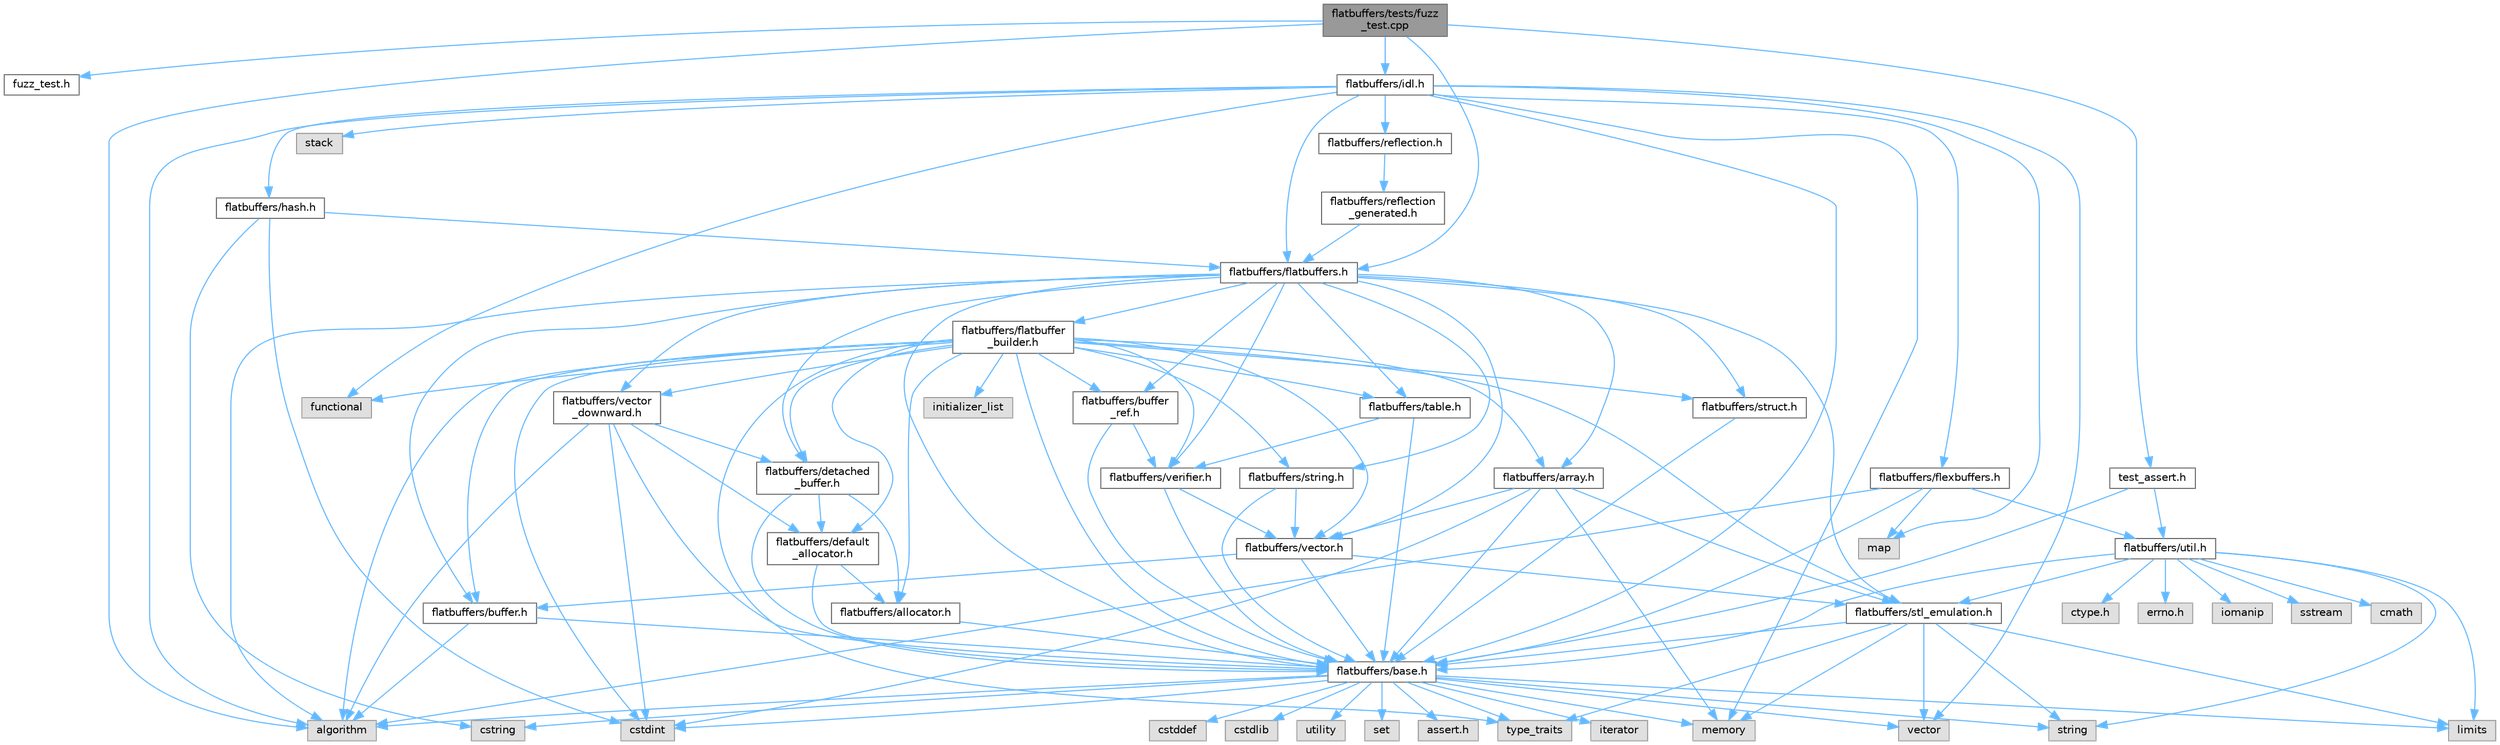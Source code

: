 digraph "flatbuffers/tests/fuzz_test.cpp"
{
 // LATEX_PDF_SIZE
  bgcolor="transparent";
  edge [fontname=Helvetica,fontsize=10,labelfontname=Helvetica,labelfontsize=10];
  node [fontname=Helvetica,fontsize=10,shape=box,height=0.2,width=0.4];
  Node1 [id="Node000001",label="flatbuffers/tests/fuzz\l_test.cpp",height=0.2,width=0.4,color="gray40", fillcolor="grey60", style="filled", fontcolor="black",tooltip=" "];
  Node1 -> Node2 [id="edge120_Node000001_Node000002",color="steelblue1",style="solid",tooltip=" "];
  Node2 [id="Node000002",label="fuzz_test.h",height=0.2,width=0.4,color="grey40", fillcolor="white", style="filled",URL="$fuzz__test_8h.html",tooltip=" "];
  Node1 -> Node3 [id="edge121_Node000001_Node000003",color="steelblue1",style="solid",tooltip=" "];
  Node3 [id="Node000003",label="algorithm",height=0.2,width=0.4,color="grey60", fillcolor="#E0E0E0", style="filled",tooltip=" "];
  Node1 -> Node4 [id="edge122_Node000001_Node000004",color="steelblue1",style="solid",tooltip=" "];
  Node4 [id="Node000004",label="flatbuffers/flatbuffers.h",height=0.2,width=0.4,color="grey40", fillcolor="white", style="filled",URL="$flatbuffers_8h.html",tooltip=" "];
  Node4 -> Node3 [id="edge123_Node000004_Node000003",color="steelblue1",style="solid",tooltip=" "];
  Node4 -> Node5 [id="edge124_Node000004_Node000005",color="steelblue1",style="solid",tooltip=" "];
  Node5 [id="Node000005",label="flatbuffers/array.h",height=0.2,width=0.4,color="grey40", fillcolor="white", style="filled",URL="$array_8h.html",tooltip=" "];
  Node5 -> Node6 [id="edge125_Node000005_Node000006",color="steelblue1",style="solid",tooltip=" "];
  Node6 [id="Node000006",label="cstdint",height=0.2,width=0.4,color="grey60", fillcolor="#E0E0E0", style="filled",tooltip=" "];
  Node5 -> Node7 [id="edge126_Node000005_Node000007",color="steelblue1",style="solid",tooltip=" "];
  Node7 [id="Node000007",label="memory",height=0.2,width=0.4,color="grey60", fillcolor="#E0E0E0", style="filled",tooltip=" "];
  Node5 -> Node8 [id="edge127_Node000005_Node000008",color="steelblue1",style="solid",tooltip=" "];
  Node8 [id="Node000008",label="flatbuffers/base.h",height=0.2,width=0.4,color="grey40", fillcolor="white", style="filled",URL="$base_8h.html",tooltip=" "];
  Node8 -> Node9 [id="edge128_Node000008_Node000009",color="steelblue1",style="solid",tooltip=" "];
  Node9 [id="Node000009",label="assert.h",height=0.2,width=0.4,color="grey60", fillcolor="#E0E0E0", style="filled",tooltip=" "];
  Node8 -> Node6 [id="edge129_Node000008_Node000006",color="steelblue1",style="solid",tooltip=" "];
  Node8 -> Node10 [id="edge130_Node000008_Node000010",color="steelblue1",style="solid",tooltip=" "];
  Node10 [id="Node000010",label="cstddef",height=0.2,width=0.4,color="grey60", fillcolor="#E0E0E0", style="filled",tooltip=" "];
  Node8 -> Node11 [id="edge131_Node000008_Node000011",color="steelblue1",style="solid",tooltip=" "];
  Node11 [id="Node000011",label="cstdlib",height=0.2,width=0.4,color="grey60", fillcolor="#E0E0E0", style="filled",tooltip=" "];
  Node8 -> Node12 [id="edge132_Node000008_Node000012",color="steelblue1",style="solid",tooltip=" "];
  Node12 [id="Node000012",label="cstring",height=0.2,width=0.4,color="grey60", fillcolor="#E0E0E0", style="filled",tooltip=" "];
  Node8 -> Node13 [id="edge133_Node000008_Node000013",color="steelblue1",style="solid",tooltip=" "];
  Node13 [id="Node000013",label="utility",height=0.2,width=0.4,color="grey60", fillcolor="#E0E0E0", style="filled",tooltip=" "];
  Node8 -> Node14 [id="edge134_Node000008_Node000014",color="steelblue1",style="solid",tooltip=" "];
  Node14 [id="Node000014",label="string",height=0.2,width=0.4,color="grey60", fillcolor="#E0E0E0", style="filled",tooltip=" "];
  Node8 -> Node15 [id="edge135_Node000008_Node000015",color="steelblue1",style="solid",tooltip=" "];
  Node15 [id="Node000015",label="type_traits",height=0.2,width=0.4,color="grey60", fillcolor="#E0E0E0", style="filled",tooltip=" "];
  Node8 -> Node16 [id="edge136_Node000008_Node000016",color="steelblue1",style="solid",tooltip=" "];
  Node16 [id="Node000016",label="vector",height=0.2,width=0.4,color="grey60", fillcolor="#E0E0E0", style="filled",tooltip=" "];
  Node8 -> Node17 [id="edge137_Node000008_Node000017",color="steelblue1",style="solid",tooltip=" "];
  Node17 [id="Node000017",label="set",height=0.2,width=0.4,color="grey60", fillcolor="#E0E0E0", style="filled",tooltip=" "];
  Node8 -> Node3 [id="edge138_Node000008_Node000003",color="steelblue1",style="solid",tooltip=" "];
  Node8 -> Node18 [id="edge139_Node000008_Node000018",color="steelblue1",style="solid",tooltip=" "];
  Node18 [id="Node000018",label="limits",height=0.2,width=0.4,color="grey60", fillcolor="#E0E0E0", style="filled",tooltip=" "];
  Node8 -> Node19 [id="edge140_Node000008_Node000019",color="steelblue1",style="solid",tooltip=" "];
  Node19 [id="Node000019",label="iterator",height=0.2,width=0.4,color="grey60", fillcolor="#E0E0E0", style="filled",tooltip=" "];
  Node8 -> Node7 [id="edge141_Node000008_Node000007",color="steelblue1",style="solid",tooltip=" "];
  Node5 -> Node20 [id="edge142_Node000005_Node000020",color="steelblue1",style="solid",tooltip=" "];
  Node20 [id="Node000020",label="flatbuffers/stl_emulation.h",height=0.2,width=0.4,color="grey40", fillcolor="white", style="filled",URL="$stl__emulation_8h.html",tooltip=" "];
  Node20 -> Node8 [id="edge143_Node000020_Node000008",color="steelblue1",style="solid",tooltip=" "];
  Node20 -> Node14 [id="edge144_Node000020_Node000014",color="steelblue1",style="solid",tooltip=" "];
  Node20 -> Node15 [id="edge145_Node000020_Node000015",color="steelblue1",style="solid",tooltip=" "];
  Node20 -> Node16 [id="edge146_Node000020_Node000016",color="steelblue1",style="solid",tooltip=" "];
  Node20 -> Node7 [id="edge147_Node000020_Node000007",color="steelblue1",style="solid",tooltip=" "];
  Node20 -> Node18 [id="edge148_Node000020_Node000018",color="steelblue1",style="solid",tooltip=" "];
  Node5 -> Node21 [id="edge149_Node000005_Node000021",color="steelblue1",style="solid",tooltip=" "];
  Node21 [id="Node000021",label="flatbuffers/vector.h",height=0.2,width=0.4,color="grey40", fillcolor="white", style="filled",URL="$vector_8h.html",tooltip=" "];
  Node21 -> Node8 [id="edge150_Node000021_Node000008",color="steelblue1",style="solid",tooltip=" "];
  Node21 -> Node22 [id="edge151_Node000021_Node000022",color="steelblue1",style="solid",tooltip=" "];
  Node22 [id="Node000022",label="flatbuffers/buffer.h",height=0.2,width=0.4,color="grey40", fillcolor="white", style="filled",URL="$buffer_8h.html",tooltip=" "];
  Node22 -> Node3 [id="edge152_Node000022_Node000003",color="steelblue1",style="solid",tooltip=" "];
  Node22 -> Node8 [id="edge153_Node000022_Node000008",color="steelblue1",style="solid",tooltip=" "];
  Node21 -> Node20 [id="edge154_Node000021_Node000020",color="steelblue1",style="solid",tooltip=" "];
  Node4 -> Node8 [id="edge155_Node000004_Node000008",color="steelblue1",style="solid",tooltip=" "];
  Node4 -> Node22 [id="edge156_Node000004_Node000022",color="steelblue1",style="solid",tooltip=" "];
  Node4 -> Node23 [id="edge157_Node000004_Node000023",color="steelblue1",style="solid",tooltip=" "];
  Node23 [id="Node000023",label="flatbuffers/buffer\l_ref.h",height=0.2,width=0.4,color="grey40", fillcolor="white", style="filled",URL="$buffer__ref_8h.html",tooltip=" "];
  Node23 -> Node8 [id="edge158_Node000023_Node000008",color="steelblue1",style="solid",tooltip=" "];
  Node23 -> Node24 [id="edge159_Node000023_Node000024",color="steelblue1",style="solid",tooltip=" "];
  Node24 [id="Node000024",label="flatbuffers/verifier.h",height=0.2,width=0.4,color="grey40", fillcolor="white", style="filled",URL="$verifier_8h.html",tooltip=" "];
  Node24 -> Node8 [id="edge160_Node000024_Node000008",color="steelblue1",style="solid",tooltip=" "];
  Node24 -> Node21 [id="edge161_Node000024_Node000021",color="steelblue1",style="solid",tooltip=" "];
  Node4 -> Node25 [id="edge162_Node000004_Node000025",color="steelblue1",style="solid",tooltip=" "];
  Node25 [id="Node000025",label="flatbuffers/detached\l_buffer.h",height=0.2,width=0.4,color="grey40", fillcolor="white", style="filled",URL="$detached__buffer_8h.html",tooltip=" "];
  Node25 -> Node26 [id="edge163_Node000025_Node000026",color="steelblue1",style="solid",tooltip=" "];
  Node26 [id="Node000026",label="flatbuffers/allocator.h",height=0.2,width=0.4,color="grey40", fillcolor="white", style="filled",URL="$allocator_8h.html",tooltip=" "];
  Node26 -> Node8 [id="edge164_Node000026_Node000008",color="steelblue1",style="solid",tooltip=" "];
  Node25 -> Node8 [id="edge165_Node000025_Node000008",color="steelblue1",style="solid",tooltip=" "];
  Node25 -> Node27 [id="edge166_Node000025_Node000027",color="steelblue1",style="solid",tooltip=" "];
  Node27 [id="Node000027",label="flatbuffers/default\l_allocator.h",height=0.2,width=0.4,color="grey40", fillcolor="white", style="filled",URL="$default__allocator_8h.html",tooltip=" "];
  Node27 -> Node26 [id="edge167_Node000027_Node000026",color="steelblue1",style="solid",tooltip=" "];
  Node27 -> Node8 [id="edge168_Node000027_Node000008",color="steelblue1",style="solid",tooltip=" "];
  Node4 -> Node28 [id="edge169_Node000004_Node000028",color="steelblue1",style="solid",tooltip=" "];
  Node28 [id="Node000028",label="flatbuffers/flatbuffer\l_builder.h",height=0.2,width=0.4,color="grey40", fillcolor="white", style="filled",URL="$flatbuffer__builder_8h.html",tooltip=" "];
  Node28 -> Node3 [id="edge170_Node000028_Node000003",color="steelblue1",style="solid",tooltip=" "];
  Node28 -> Node6 [id="edge171_Node000028_Node000006",color="steelblue1",style="solid",tooltip=" "];
  Node28 -> Node29 [id="edge172_Node000028_Node000029",color="steelblue1",style="solid",tooltip=" "];
  Node29 [id="Node000029",label="functional",height=0.2,width=0.4,color="grey60", fillcolor="#E0E0E0", style="filled",tooltip=" "];
  Node28 -> Node30 [id="edge173_Node000028_Node000030",color="steelblue1",style="solid",tooltip=" "];
  Node30 [id="Node000030",label="initializer_list",height=0.2,width=0.4,color="grey60", fillcolor="#E0E0E0", style="filled",tooltip=" "];
  Node28 -> Node15 [id="edge174_Node000028_Node000015",color="steelblue1",style="solid",tooltip=" "];
  Node28 -> Node26 [id="edge175_Node000028_Node000026",color="steelblue1",style="solid",tooltip=" "];
  Node28 -> Node5 [id="edge176_Node000028_Node000005",color="steelblue1",style="solid",tooltip=" "];
  Node28 -> Node8 [id="edge177_Node000028_Node000008",color="steelblue1",style="solid",tooltip=" "];
  Node28 -> Node22 [id="edge178_Node000028_Node000022",color="steelblue1",style="solid",tooltip=" "];
  Node28 -> Node23 [id="edge179_Node000028_Node000023",color="steelblue1",style="solid",tooltip=" "];
  Node28 -> Node27 [id="edge180_Node000028_Node000027",color="steelblue1",style="solid",tooltip=" "];
  Node28 -> Node25 [id="edge181_Node000028_Node000025",color="steelblue1",style="solid",tooltip=" "];
  Node28 -> Node20 [id="edge182_Node000028_Node000020",color="steelblue1",style="solid",tooltip=" "];
  Node28 -> Node31 [id="edge183_Node000028_Node000031",color="steelblue1",style="solid",tooltip=" "];
  Node31 [id="Node000031",label="flatbuffers/string.h",height=0.2,width=0.4,color="grey40", fillcolor="white", style="filled",URL="$string_8h.html",tooltip=" "];
  Node31 -> Node8 [id="edge184_Node000031_Node000008",color="steelblue1",style="solid",tooltip=" "];
  Node31 -> Node21 [id="edge185_Node000031_Node000021",color="steelblue1",style="solid",tooltip=" "];
  Node28 -> Node32 [id="edge186_Node000028_Node000032",color="steelblue1",style="solid",tooltip=" "];
  Node32 [id="Node000032",label="flatbuffers/struct.h",height=0.2,width=0.4,color="grey40", fillcolor="white", style="filled",URL="$struct_8h.html",tooltip=" "];
  Node32 -> Node8 [id="edge187_Node000032_Node000008",color="steelblue1",style="solid",tooltip=" "];
  Node28 -> Node33 [id="edge188_Node000028_Node000033",color="steelblue1",style="solid",tooltip=" "];
  Node33 [id="Node000033",label="flatbuffers/table.h",height=0.2,width=0.4,color="grey40", fillcolor="white", style="filled",URL="$table_8h.html",tooltip=" "];
  Node33 -> Node8 [id="edge189_Node000033_Node000008",color="steelblue1",style="solid",tooltip=" "];
  Node33 -> Node24 [id="edge190_Node000033_Node000024",color="steelblue1",style="solid",tooltip=" "];
  Node28 -> Node21 [id="edge191_Node000028_Node000021",color="steelblue1",style="solid",tooltip=" "];
  Node28 -> Node34 [id="edge192_Node000028_Node000034",color="steelblue1",style="solid",tooltip=" "];
  Node34 [id="Node000034",label="flatbuffers/vector\l_downward.h",height=0.2,width=0.4,color="grey40", fillcolor="white", style="filled",URL="$vector__downward_8h.html",tooltip=" "];
  Node34 -> Node3 [id="edge193_Node000034_Node000003",color="steelblue1",style="solid",tooltip=" "];
  Node34 -> Node6 [id="edge194_Node000034_Node000006",color="steelblue1",style="solid",tooltip=" "];
  Node34 -> Node8 [id="edge195_Node000034_Node000008",color="steelblue1",style="solid",tooltip=" "];
  Node34 -> Node27 [id="edge196_Node000034_Node000027",color="steelblue1",style="solid",tooltip=" "];
  Node34 -> Node25 [id="edge197_Node000034_Node000025",color="steelblue1",style="solid",tooltip=" "];
  Node28 -> Node24 [id="edge198_Node000028_Node000024",color="steelblue1",style="solid",tooltip=" "];
  Node4 -> Node20 [id="edge199_Node000004_Node000020",color="steelblue1",style="solid",tooltip=" "];
  Node4 -> Node31 [id="edge200_Node000004_Node000031",color="steelblue1",style="solid",tooltip=" "];
  Node4 -> Node32 [id="edge201_Node000004_Node000032",color="steelblue1",style="solid",tooltip=" "];
  Node4 -> Node33 [id="edge202_Node000004_Node000033",color="steelblue1",style="solid",tooltip=" "];
  Node4 -> Node21 [id="edge203_Node000004_Node000021",color="steelblue1",style="solid",tooltip=" "];
  Node4 -> Node34 [id="edge204_Node000004_Node000034",color="steelblue1",style="solid",tooltip=" "];
  Node4 -> Node24 [id="edge205_Node000004_Node000024",color="steelblue1",style="solid",tooltip=" "];
  Node1 -> Node35 [id="edge206_Node000001_Node000035",color="steelblue1",style="solid",tooltip=" "];
  Node35 [id="Node000035",label="flatbuffers/idl.h",height=0.2,width=0.4,color="grey40", fillcolor="white", style="filled",URL="$idl_8h.html",tooltip=" "];
  Node35 -> Node3 [id="edge207_Node000035_Node000003",color="steelblue1",style="solid",tooltip=" "];
  Node35 -> Node29 [id="edge208_Node000035_Node000029",color="steelblue1",style="solid",tooltip=" "];
  Node35 -> Node36 [id="edge209_Node000035_Node000036",color="steelblue1",style="solid",tooltip=" "];
  Node36 [id="Node000036",label="map",height=0.2,width=0.4,color="grey60", fillcolor="#E0E0E0", style="filled",tooltip=" "];
  Node35 -> Node7 [id="edge210_Node000035_Node000007",color="steelblue1",style="solid",tooltip=" "];
  Node35 -> Node37 [id="edge211_Node000035_Node000037",color="steelblue1",style="solid",tooltip=" "];
  Node37 [id="Node000037",label="stack",height=0.2,width=0.4,color="grey60", fillcolor="#E0E0E0", style="filled",tooltip=" "];
  Node35 -> Node16 [id="edge212_Node000035_Node000016",color="steelblue1",style="solid",tooltip=" "];
  Node35 -> Node8 [id="edge213_Node000035_Node000008",color="steelblue1",style="solid",tooltip=" "];
  Node35 -> Node4 [id="edge214_Node000035_Node000004",color="steelblue1",style="solid",tooltip=" "];
  Node35 -> Node38 [id="edge215_Node000035_Node000038",color="steelblue1",style="solid",tooltip=" "];
  Node38 [id="Node000038",label="flatbuffers/flexbuffers.h",height=0.2,width=0.4,color="grey40", fillcolor="white", style="filled",URL="$flexbuffers_8h.html",tooltip=" "];
  Node38 -> Node3 [id="edge216_Node000038_Node000003",color="steelblue1",style="solid",tooltip=" "];
  Node38 -> Node36 [id="edge217_Node000038_Node000036",color="steelblue1",style="solid",tooltip=" "];
  Node38 -> Node8 [id="edge218_Node000038_Node000008",color="steelblue1",style="solid",tooltip=" "];
  Node38 -> Node39 [id="edge219_Node000038_Node000039",color="steelblue1",style="solid",tooltip=" "];
  Node39 [id="Node000039",label="flatbuffers/util.h",height=0.2,width=0.4,color="grey40", fillcolor="white", style="filled",URL="$util_8h.html",tooltip=" "];
  Node39 -> Node40 [id="edge220_Node000039_Node000040",color="steelblue1",style="solid",tooltip=" "];
  Node40 [id="Node000040",label="ctype.h",height=0.2,width=0.4,color="grey60", fillcolor="#E0E0E0", style="filled",tooltip=" "];
  Node39 -> Node41 [id="edge221_Node000039_Node000041",color="steelblue1",style="solid",tooltip=" "];
  Node41 [id="Node000041",label="errno.h",height=0.2,width=0.4,color="grey60", fillcolor="#E0E0E0", style="filled",tooltip=" "];
  Node39 -> Node8 [id="edge222_Node000039_Node000008",color="steelblue1",style="solid",tooltip=" "];
  Node39 -> Node20 [id="edge223_Node000039_Node000020",color="steelblue1",style="solid",tooltip=" "];
  Node39 -> Node42 [id="edge224_Node000039_Node000042",color="steelblue1",style="solid",tooltip=" "];
  Node42 [id="Node000042",label="iomanip",height=0.2,width=0.4,color="grey60", fillcolor="#E0E0E0", style="filled",tooltip=" "];
  Node39 -> Node43 [id="edge225_Node000039_Node000043",color="steelblue1",style="solid",tooltip=" "];
  Node43 [id="Node000043",label="sstream",height=0.2,width=0.4,color="grey60", fillcolor="#E0E0E0", style="filled",tooltip=" "];
  Node39 -> Node44 [id="edge226_Node000039_Node000044",color="steelblue1",style="solid",tooltip=" "];
  Node44 [id="Node000044",label="cmath",height=0.2,width=0.4,color="grey60", fillcolor="#E0E0E0", style="filled",tooltip=" "];
  Node39 -> Node18 [id="edge227_Node000039_Node000018",color="steelblue1",style="solid",tooltip=" "];
  Node39 -> Node14 [id="edge228_Node000039_Node000014",color="steelblue1",style="solid",tooltip=" "];
  Node35 -> Node45 [id="edge229_Node000035_Node000045",color="steelblue1",style="solid",tooltip=" "];
  Node45 [id="Node000045",label="flatbuffers/hash.h",height=0.2,width=0.4,color="grey40", fillcolor="white", style="filled",URL="$hash_8h.html",tooltip=" "];
  Node45 -> Node6 [id="edge230_Node000045_Node000006",color="steelblue1",style="solid",tooltip=" "];
  Node45 -> Node12 [id="edge231_Node000045_Node000012",color="steelblue1",style="solid",tooltip=" "];
  Node45 -> Node4 [id="edge232_Node000045_Node000004",color="steelblue1",style="solid",tooltip=" "];
  Node35 -> Node46 [id="edge233_Node000035_Node000046",color="steelblue1",style="solid",tooltip=" "];
  Node46 [id="Node000046",label="flatbuffers/reflection.h",height=0.2,width=0.4,color="grey40", fillcolor="white", style="filled",URL="$reflection_8h.html",tooltip=" "];
  Node46 -> Node47 [id="edge234_Node000046_Node000047",color="steelblue1",style="solid",tooltip=" "];
  Node47 [id="Node000047",label="flatbuffers/reflection\l_generated.h",height=0.2,width=0.4,color="grey40", fillcolor="white", style="filled",URL="$reflection__generated_8h.html",tooltip=" "];
  Node47 -> Node4 [id="edge235_Node000047_Node000004",color="steelblue1",style="solid",tooltip=" "];
  Node1 -> Node48 [id="edge236_Node000001_Node000048",color="steelblue1",style="solid",tooltip=" "];
  Node48 [id="Node000048",label="test_assert.h",height=0.2,width=0.4,color="grey40", fillcolor="white", style="filled",URL="$test__assert_8h.html",tooltip=" "];
  Node48 -> Node8 [id="edge237_Node000048_Node000008",color="steelblue1",style="solid",tooltip=" "];
  Node48 -> Node39 [id="edge238_Node000048_Node000039",color="steelblue1",style="solid",tooltip=" "];
}
